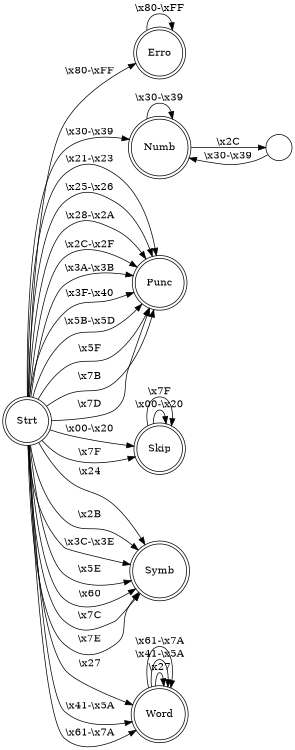 digraph "Text Parsing Finite State Machine" {

	rankdir=LR;
	size="8,5";

	_  [label="Strt", shape=doublecircle] // Start
	E  [label="Erro", shape=doublecircle] // Error
	N  [label="Numb", shape=doublecircle] // Number
	N0 [label="",     shape=circle]
	P  [label="Punc", shape=doublecircle] // Punctuation
	S  [label="Skip", shape=doublecircle]
	Y  [label="Symb", shape=doublecircle] // Symbol
	W  [label="Word", shape=doublecircle]

	_  -> S  [label="\\x00-\\x20"]
	_  -> P  [label="\\x21-\\x23"]
	_  -> Y  [label="\\x24"]
	_  -> P  [label="\\x25-\\x26"]
	_  -> W  [label="\\x27"]
	_  -> P  [label="\\x28-\\x2A"]
	_  -> Y  [label="\\x2B"]
	_  -> P  [label="\\x2C-\\x2F"]
	_  -> N  [label="\\x30-\\x39"]
	_  -> P  [label="\\x3A-\\x3B"]
	_  -> Y  [label="\\x3C-\\x3E"]
	_  -> P  [label="\\x3F-\\x40"]
	_  -> W  [label="\\x41-\\x5A"]
	_  -> P  [label="\\x5B-\\x5D"]
	_  -> Y  [label="\\x5E"]
	_  -> P  [label="\\x5F"]
	_  -> Y  [label="\\x60"]
	_  -> W  [label="\\x61-\\x7A"]
	_  -> P  [label="\\x7B"]
	_  -> Y  [label="\\x7C"]
	_  -> P  [label="\\x7D"]
	_  -> Y  [label="\\x7E"]
	_  -> S  [label="\\x7F"]
	_  -> E  [label="\\x80-\\xFF"]

	E  -> E  [label="\\x80-\\xFF"]

	N  -> N0 [label="\\x2C"]
	N  -> N  [label="\\x30-\\x39"]

	N0 -> N  [label="\\x30-\\x39"]

	S  -> S  [label="\\x00-\\x20"]
	S  -> S  [label="\\x7F"]

	W  -> W  [label="\\x27"]
	W  -> W  [label="\\x41-\\x5A"]
	W  -> W  [label="\\x61-\\x7A"]

}
